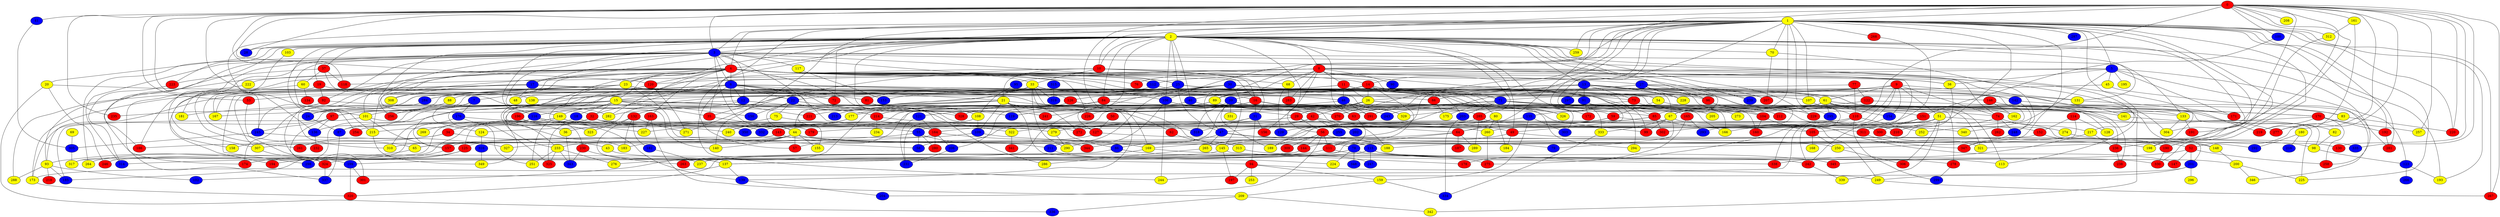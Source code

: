 graph {
0 [style = filled fillcolor = red];
1 [style = filled fillcolor = yellow];
2 [style = filled fillcolor = yellow];
3 [style = filled fillcolor = blue];
4 [style = filled fillcolor = red];
5 [style = filled fillcolor = blue];
6 [style = filled fillcolor = blue];
7 [style = filled fillcolor = blue];
8 [style = filled fillcolor = red];
9 [style = filled fillcolor = red];
10 [style = filled fillcolor = red];
11 [style = filled fillcolor = red];
12 [style = filled fillcolor = blue];
13 [style = filled fillcolor = blue];
14 [style = filled fillcolor = red];
15 [style = filled fillcolor = yellow];
16 [style = filled fillcolor = red];
17 [style = filled fillcolor = blue];
18 [style = filled fillcolor = blue];
19 [style = filled fillcolor = red];
20 [style = filled fillcolor = yellow];
21 [style = filled fillcolor = yellow];
22 [style = filled fillcolor = blue];
23 [style = filled fillcolor = yellow];
24 [style = filled fillcolor = blue];
25 [style = filled fillcolor = blue];
26 [style = filled fillcolor = yellow];
27 [style = filled fillcolor = blue];
28 [style = filled fillcolor = blue];
29 [style = filled fillcolor = red];
30 [style = filled fillcolor = blue];
31 [style = filled fillcolor = blue];
32 [style = filled fillcolor = red];
33 [style = filled fillcolor = yellow];
34 [style = filled fillcolor = red];
35 [style = filled fillcolor = red];
36 [style = filled fillcolor = yellow];
37 [style = filled fillcolor = red];
38 [style = filled fillcolor = yellow];
39 [style = filled fillcolor = blue];
40 [style = filled fillcolor = blue];
41 [style = filled fillcolor = blue];
42 [style = filled fillcolor = red];
43 [style = filled fillcolor = yellow];
44 [style = filled fillcolor = yellow];
45 [style = filled fillcolor = yellow];
46 [style = filled fillcolor = blue];
47 [style = filled fillcolor = blue];
48 [style = filled fillcolor = yellow];
49 [style = filled fillcolor = red];
50 [style = filled fillcolor = red];
51 [style = filled fillcolor = yellow];
52 [style = filled fillcolor = red];
53 [style = filled fillcolor = red];
54 [style = filled fillcolor = yellow];
55 [style = filled fillcolor = blue];
56 [style = filled fillcolor = red];
57 [style = filled fillcolor = red];
58 [style = filled fillcolor = blue];
59 [style = filled fillcolor = red];
60 [style = filled fillcolor = yellow];
61 [style = filled fillcolor = yellow];
62 [style = filled fillcolor = red];
63 [style = filled fillcolor = red];
64 [style = filled fillcolor = red];
65 [style = filled fillcolor = yellow];
66 [style = filled fillcolor = red];
67 [style = filled fillcolor = yellow];
68 [style = filled fillcolor = yellow];
69 [style = filled fillcolor = yellow];
70 [style = filled fillcolor = yellow];
71 [style = filled fillcolor = blue];
72 [style = filled fillcolor = red];
73 [style = filled fillcolor = red];
74 [style = filled fillcolor = red];
75 [style = filled fillcolor = yellow];
76 [style = filled fillcolor = red];
77 [style = filled fillcolor = red];
78 [style = filled fillcolor = blue];
79 [style = filled fillcolor = blue];
80 [style = filled fillcolor = yellow];
81 [style = filled fillcolor = red];
82 [style = filled fillcolor = yellow];
83 [style = filled fillcolor = yellow];
84 [style = filled fillcolor = red];
85 [style = filled fillcolor = red];
86 [style = filled fillcolor = blue];
87 [style = filled fillcolor = blue];
88 [style = filled fillcolor = yellow];
89 [style = filled fillcolor = yellow];
90 [style = filled fillcolor = blue];
91 [style = filled fillcolor = blue];
92 [style = filled fillcolor = red];
93 [style = filled fillcolor = yellow];
94 [style = filled fillcolor = red];
95 [style = filled fillcolor = blue];
96 [style = filled fillcolor = red];
97 [style = filled fillcolor = red];
98 [style = filled fillcolor = yellow];
99 [style = filled fillcolor = red];
100 [style = filled fillcolor = blue];
101 [style = filled fillcolor = yellow];
102 [style = filled fillcolor = blue];
103 [style = filled fillcolor = yellow];
104 [style = filled fillcolor = red];
105 [style = filled fillcolor = red];
106 [style = filled fillcolor = blue];
107 [style = filled fillcolor = yellow];
108 [style = filled fillcolor = yellow];
109 [style = filled fillcolor = blue];
110 [style = filled fillcolor = red];
111 [style = filled fillcolor = red];
112 [style = filled fillcolor = blue];
113 [style = filled fillcolor = yellow];
114 [style = filled fillcolor = red];
115 [style = filled fillcolor = blue];
116 [style = filled fillcolor = blue];
117 [style = filled fillcolor = yellow];
118 [style = filled fillcolor = red];
119 [style = filled fillcolor = blue];
120 [style = filled fillcolor = red];
121 [style = filled fillcolor = blue];
122 [style = filled fillcolor = red];
123 [style = filled fillcolor = blue];
124 [style = filled fillcolor = yellow];
125 [style = filled fillcolor = red];
126 [style = filled fillcolor = red];
127 [style = filled fillcolor = red];
128 [style = filled fillcolor = yellow];
129 [style = filled fillcolor = blue];
130 [style = filled fillcolor = red];
131 [style = filled fillcolor = yellow];
132 [style = filled fillcolor = red];
133 [style = filled fillcolor = yellow];
134 [style = filled fillcolor = red];
135 [style = filled fillcolor = blue];
136 [style = filled fillcolor = blue];
137 [style = filled fillcolor = yellow];
138 [style = filled fillcolor = yellow];
139 [style = filled fillcolor = blue];
140 [style = filled fillcolor = yellow];
141 [style = filled fillcolor = yellow];
142 [style = filled fillcolor = blue];
143 [style = filled fillcolor = red];
144 [style = filled fillcolor = red];
145 [style = filled fillcolor = yellow];
146 [style = filled fillcolor = red];
147 [style = filled fillcolor = red];
148 [style = filled fillcolor = yellow];
149 [style = filled fillcolor = yellow];
150 [style = filled fillcolor = blue];
151 [style = filled fillcolor = red];
152 [style = filled fillcolor = red];
153 [style = filled fillcolor = blue];
154 [style = filled fillcolor = blue];
155 [style = filled fillcolor = yellow];
156 [style = filled fillcolor = red];
157 [style = filled fillcolor = red];
158 [style = filled fillcolor = yellow];
159 [style = filled fillcolor = yellow];
160 [style = filled fillcolor = red];
161 [style = filled fillcolor = yellow];
162 [style = filled fillcolor = yellow];
163 [style = filled fillcolor = red];
164 [style = filled fillcolor = red];
165 [style = filled fillcolor = red];
166 [style = filled fillcolor = yellow];
167 [style = filled fillcolor = yellow];
168 [style = filled fillcolor = yellow];
169 [style = filled fillcolor = yellow];
170 [style = filled fillcolor = red];
171 [style = filled fillcolor = red];
172 [style = filled fillcolor = red];
173 [style = filled fillcolor = yellow];
174 [style = filled fillcolor = red];
175 [style = filled fillcolor = yellow];
176 [style = filled fillcolor = blue];
177 [style = filled fillcolor = yellow];
178 [style = filled fillcolor = red];
179 [style = filled fillcolor = red];
180 [style = filled fillcolor = yellow];
181 [style = filled fillcolor = yellow];
182 [style = filled fillcolor = blue];
183 [style = filled fillcolor = yellow];
184 [style = filled fillcolor = yellow];
185 [style = filled fillcolor = blue];
186 [style = filled fillcolor = red];
187 [style = filled fillcolor = red];
188 [style = filled fillcolor = yellow];
189 [style = filled fillcolor = yellow];
190 [style = filled fillcolor = red];
191 [style = filled fillcolor = red];
192 [style = filled fillcolor = red];
193 [style = filled fillcolor = yellow];
194 [style = filled fillcolor = red];
195 [style = filled fillcolor = yellow];
196 [style = filled fillcolor = red];
197 [style = filled fillcolor = red];
198 [style = filled fillcolor = yellow];
199 [style = filled fillcolor = blue];
200 [style = filled fillcolor = yellow];
201 [style = filled fillcolor = blue];
202 [style = filled fillcolor = blue];
203 [style = filled fillcolor = blue];
204 [style = filled fillcolor = blue];
205 [style = filled fillcolor = yellow];
206 [style = filled fillcolor = blue];
207 [style = filled fillcolor = red];
208 [style = filled fillcolor = yellow];
209 [style = filled fillcolor = yellow];
210 [style = filled fillcolor = red];
211 [style = filled fillcolor = blue];
212 [style = filled fillcolor = red];
213 [style = filled fillcolor = blue];
214 [style = filled fillcolor = red];
215 [style = filled fillcolor = yellow];
216 [style = filled fillcolor = blue];
217 [style = filled fillcolor = yellow];
218 [style = filled fillcolor = red];
219 [style = filled fillcolor = red];
220 [style = filled fillcolor = red];
221 [style = filled fillcolor = red];
222 [style = filled fillcolor = yellow];
223 [style = filled fillcolor = red];
224 [style = filled fillcolor = yellow];
225 [style = filled fillcolor = yellow];
226 [style = filled fillcolor = red];
227 [style = filled fillcolor = yellow];
228 [style = filled fillcolor = yellow];
229 [style = filled fillcolor = red];
230 [style = filled fillcolor = red];
231 [style = filled fillcolor = blue];
232 [style = filled fillcolor = red];
233 [style = filled fillcolor = yellow];
234 [style = filled fillcolor = yellow];
235 [style = filled fillcolor = red];
236 [style = filled fillcolor = red];
237 [style = filled fillcolor = yellow];
238 [style = filled fillcolor = red];
239 [style = filled fillcolor = blue];
240 [style = filled fillcolor = yellow];
241 [style = filled fillcolor = red];
242 [style = filled fillcolor = red];
243 [style = filled fillcolor = blue];
244 [style = filled fillcolor = yellow];
245 [style = filled fillcolor = blue];
246 [style = filled fillcolor = red];
247 [style = filled fillcolor = blue];
248 [style = filled fillcolor = blue];
249 [style = filled fillcolor = yellow];
250 [style = filled fillcolor = yellow];
251 [style = filled fillcolor = yellow];
252 [style = filled fillcolor = yellow];
253 [style = filled fillcolor = yellow];
254 [style = filled fillcolor = red];
255 [style = filled fillcolor = blue];
256 [style = filled fillcolor = red];
257 [style = filled fillcolor = yellow];
258 [style = filled fillcolor = red];
259 [style = filled fillcolor = yellow];
260 [style = filled fillcolor = yellow];
261 [style = filled fillcolor = red];
262 [style = filled fillcolor = red];
263 [style = filled fillcolor = red];
264 [style = filled fillcolor = yellow];
265 [style = filled fillcolor = yellow];
266 [style = filled fillcolor = blue];
267 [style = filled fillcolor = red];
268 [style = filled fillcolor = red];
269 [style = filled fillcolor = yellow];
270 [style = filled fillcolor = red];
271 [style = filled fillcolor = yellow];
272 [style = filled fillcolor = red];
273 [style = filled fillcolor = yellow];
274 [style = filled fillcolor = yellow];
275 [style = filled fillcolor = red];
276 [style = filled fillcolor = yellow];
277 [style = filled fillcolor = red];
278 [style = filled fillcolor = red];
279 [style = filled fillcolor = yellow];
280 [style = filled fillcolor = red];
281 [style = filled fillcolor = red];
282 [style = filled fillcolor = yellow];
283 [style = filled fillcolor = red];
284 [style = filled fillcolor = blue];
285 [style = filled fillcolor = red];
286 [style = filled fillcolor = yellow];
287 [style = filled fillcolor = blue];
288 [style = filled fillcolor = yellow];
289 [style = filled fillcolor = yellow];
290 [style = filled fillcolor = yellow];
291 [style = filled fillcolor = red];
292 [style = filled fillcolor = blue];
293 [style = filled fillcolor = blue];
294 [style = filled fillcolor = yellow];
295 [style = filled fillcolor = blue];
296 [style = filled fillcolor = yellow];
297 [style = filled fillcolor = blue];
298 [style = filled fillcolor = blue];
299 [style = filled fillcolor = blue];
300 [style = filled fillcolor = red];
301 [style = filled fillcolor = red];
302 [style = filled fillcolor = red];
303 [style = filled fillcolor = blue];
304 [style = filled fillcolor = yellow];
305 [style = filled fillcolor = blue];
306 [style = filled fillcolor = red];
307 [style = filled fillcolor = yellow];
308 [style = filled fillcolor = yellow];
309 [style = filled fillcolor = red];
310 [style = filled fillcolor = yellow];
311 [style = filled fillcolor = red];
312 [style = filled fillcolor = yellow];
313 [style = filled fillcolor = yellow];
314 [style = filled fillcolor = blue];
315 [style = filled fillcolor = blue];
316 [style = filled fillcolor = blue];
317 [style = filled fillcolor = yellow];
318 [style = filled fillcolor = blue];
319 [style = filled fillcolor = blue];
320 [style = filled fillcolor = red];
321 [style = filled fillcolor = yellow];
322 [style = filled fillcolor = yellow];
323 [style = filled fillcolor = yellow];
324 [style = filled fillcolor = red];
325 [style = filled fillcolor = red];
326 [style = filled fillcolor = yellow];
327 [style = filled fillcolor = yellow];
328 [style = filled fillcolor = red];
329 [style = filled fillcolor = yellow];
330 [style = filled fillcolor = red];
331 [style = filled fillcolor = yellow];
332 [style = filled fillcolor = blue];
333 [style = filled fillcolor = yellow];
334 [style = filled fillcolor = blue];
335 [style = filled fillcolor = blue];
336 [style = filled fillcolor = blue];
337 [style = filled fillcolor = blue];
338 [style = filled fillcolor = red];
339 [style = filled fillcolor = yellow];
340 [style = filled fillcolor = yellow];
341 [style = filled fillcolor = red];
342 [style = filled fillcolor = yellow];
343 [style = filled fillcolor = blue];
344 [style = filled fillcolor = red];
345 [style = filled fillcolor = red];
346 [style = filled fillcolor = yellow];
347 [style = filled fillcolor = red];
348 [style = filled fillcolor = blue];
349 [style = filled fillcolor = yellow];
350 [style = filled fillcolor = blue];
0 -- 41;
0 -- 52;
0 -- 53;
0 -- 64;
0 -- 100;
0 -- 101;
0 -- 110;
0 -- 118;
0 -- 120;
0 -- 130;
0 -- 161;
0 -- 169;
0 -- 191;
0 -- 208;
0 -- 220;
0 -- 28;
0 -- 3;
0 -- 2;
0 -- 1;
0 -- 235;
0 -- 245;
0 -- 257;
0 -- 267;
0 -- 277;
0 -- 304;
0 -- 312;
0 -- 321;
0 -- 335;
1 -- 2;
1 -- 3;
1 -- 4;
1 -- 5;
1 -- 8;
1 -- 10;
1 -- 14;
1 -- 35;
1 -- 47;
1 -- 49;
1 -- 59;
1 -- 70;
1 -- 72;
1 -- 78;
1 -- 85;
1 -- 105;
1 -- 106;
1 -- 107;
1 -- 113;
1 -- 136;
1 -- 140;
1 -- 190;
1 -- 192;
1 -- 193;
1 -- 198;
1 -- 220;
1 -- 225;
1 -- 259;
1 -- 267;
1 -- 268;
1 -- 270;
1 -- 281;
1 -- 287;
1 -- 291;
1 -- 330;
1 -- 338;
2 -- 3;
2 -- 4;
2 -- 8;
2 -- 10;
2 -- 13;
2 -- 17;
2 -- 19;
2 -- 20;
2 -- 23;
2 -- 25;
2 -- 28;
2 -- 32;
2 -- 37;
2 -- 40;
2 -- 49;
2 -- 56;
2 -- 57;
2 -- 63;
2 -- 70;
2 -- 74;
2 -- 84;
2 -- 96;
2 -- 103;
2 -- 106;
2 -- 116;
2 -- 127;
2 -- 131;
2 -- 186;
2 -- 193;
2 -- 223;
2 -- 229;
2 -- 236;
2 -- 239;
2 -- 254;
2 -- 256;
2 -- 258;
2 -- 259;
2 -- 285;
2 -- 328;
2 -- 333;
3 -- 4;
3 -- 6;
3 -- 12;
3 -- 17;
3 -- 25;
3 -- 38;
3 -- 55;
3 -- 92;
3 -- 117;
3 -- 133;
3 -- 149;
3 -- 158;
3 -- 174;
3 -- 179;
3 -- 215;
3 -- 217;
3 -- 226;
3 -- 245;
3 -- 264;
3 -- 307;
3 -- 314;
4 -- 6;
4 -- 7;
4 -- 14;
4 -- 15;
4 -- 16;
4 -- 23;
4 -- 25;
4 -- 33;
4 -- 38;
4 -- 39;
4 -- 65;
4 -- 68;
4 -- 71;
4 -- 76;
4 -- 93;
4 -- 101;
4 -- 106;
4 -- 112;
4 -- 120;
4 -- 163;
4 -- 186;
4 -- 215;
4 -- 222;
4 -- 233;
4 -- 242;
4 -- 282;
4 -- 286;
4 -- 301;
4 -- 308;
5 -- 38;
5 -- 45;
5 -- 112;
5 -- 123;
5 -- 171;
5 -- 195;
5 -- 327;
5 -- 340;
5 -- 346;
6 -- 12;
6 -- 15;
6 -- 16;
6 -- 21;
6 -- 22;
6 -- 54;
6 -- 72;
6 -- 81;
6 -- 93;
6 -- 126;
6 -- 173;
6 -- 221;
6 -- 241;
6 -- 244;
6 -- 284;
6 -- 298;
7 -- 124;
7 -- 176;
7 -- 256;
8 -- 11;
8 -- 32;
8 -- 67;
8 -- 68;
8 -- 76;
8 -- 85;
8 -- 89;
8 -- 90;
8 -- 95;
8 -- 118;
8 -- 120;
8 -- 141;
8 -- 156;
8 -- 198;
8 -- 283;
8 -- 304;
9 -- 51;
9 -- 53;
9 -- 61;
9 -- 71;
9 -- 74;
9 -- 102;
9 -- 131;
9 -- 154;
9 -- 260;
10 -- 16;
10 -- 21;
10 -- 27;
10 -- 31;
10 -- 33;
10 -- 227;
10 -- 271;
11 -- 22;
11 -- 26;
11 -- 46;
11 -- 131;
11 -- 138;
11 -- 160;
12 -- 132;
12 -- 173;
12 -- 322;
12 -- 328;
13 -- 15;
13 -- 26;
13 -- 61;
13 -- 67;
13 -- 73;
13 -- 91;
13 -- 132;
13 -- 162;
13 -- 174;
13 -- 228;
13 -- 252;
13 -- 297;
13 -- 307;
13 -- 342;
14 -- 24;
14 -- 26;
14 -- 39;
14 -- 40;
14 -- 44;
14 -- 71;
14 -- 89;
14 -- 96;
14 -- 111;
14 -- 142;
14 -- 146;
14 -- 212;
15 -- 18;
15 -- 24;
15 -- 32;
15 -- 35;
15 -- 62;
15 -- 116;
15 -- 149;
15 -- 150;
15 -- 157;
15 -- 181;
15 -- 185;
15 -- 214;
16 -- 31;
16 -- 98;
16 -- 121;
16 -- 177;
16 -- 214;
16 -- 243;
16 -- 294;
17 -- 48;
17 -- 63;
17 -- 66;
17 -- 119;
17 -- 167;
17 -- 288;
17 -- 308;
18 -- 34;
18 -- 272;
19 -- 73;
19 -- 92;
19 -- 261;
20 -- 138;
20 -- 246;
20 -- 336;
21 -- 29;
21 -- 42;
21 -- 87;
21 -- 109;
21 -- 213;
21 -- 221;
21 -- 224;
21 -- 270;
21 -- 277;
21 -- 282;
21 -- 313;
22 -- 44;
22 -- 75;
22 -- 86;
22 -- 99;
22 -- 150;
23 -- 24;
23 -- 54;
23 -- 58;
23 -- 97;
23 -- 113;
23 -- 167;
23 -- 183;
23 -- 219;
24 -- 87;
25 -- 35;
25 -- 47;
25 -- 88;
25 -- 104;
25 -- 136;
25 -- 142;
25 -- 203;
25 -- 303;
26 -- 29;
26 -- 42;
26 -- 57;
26 -- 74;
26 -- 119;
26 -- 151;
26 -- 166;
26 -- 205;
26 -- 226;
27 -- 66;
27 -- 96;
27 -- 104;
27 -- 189;
27 -- 207;
27 -- 228;
27 -- 239;
27 -- 295;
29 -- 56;
29 -- 124;
29 -- 249;
30 -- 36;
30 -- 54;
30 -- 80;
30 -- 126;
30 -- 133;
30 -- 145;
30 -- 153;
30 -- 172;
30 -- 211;
30 -- 276;
31 -- 36;
31 -- 94;
31 -- 156;
31 -- 318;
32 -- 34;
32 -- 105;
32 -- 125;
32 -- 127;
32 -- 143;
32 -- 152;
32 -- 317;
33 -- 46;
33 -- 48;
33 -- 81;
33 -- 107;
33 -- 139;
33 -- 155;
33 -- 233;
33 -- 251;
33 -- 272;
33 -- 290;
33 -- 319;
33 -- 326;
34 -- 43;
34 -- 158;
34 -- 261;
35 -- 44;
36 -- 343;
37 -- 60;
37 -- 118;
37 -- 223;
37 -- 282;
38 -- 311;
39 -- 133;
39 -- 165;
39 -- 189;
39 -- 318;
39 -- 331;
39 -- 344;
40 -- 104;
40 -- 301;
41 -- 305;
42 -- 47;
42 -- 49;
42 -- 58;
42 -- 64;
42 -- 202;
42 -- 255;
43 -- 94;
44 -- 52;
44 -- 57;
44 -- 65;
44 -- 78;
44 -- 115;
44 -- 140;
44 -- 148;
44 -- 155;
44 -- 183;
44 -- 233;
44 -- 310;
45 -- 83;
45 -- 89;
46 -- 291;
46 -- 329;
46 -- 349;
47 -- 86;
47 -- 98;
47 -- 188;
47 -- 265;
49 -- 144;
49 -- 184;
49 -- 335;
50 -- 127;
51 -- 55;
51 -- 87;
51 -- 201;
51 -- 210;
51 -- 265;
51 -- 306;
51 -- 339;
52 -- 147;
52 -- 201;
52 -- 258;
52 -- 345;
53 -- 199;
54 -- 59;
54 -- 82;
55 -- 58;
55 -- 65;
55 -- 211;
55 -- 280;
56 -- 79;
56 -- 111;
56 -- 130;
56 -- 144;
56 -- 189;
56 -- 204;
56 -- 309;
59 -- 64;
59 -- 129;
59 -- 300;
60 -- 134;
60 -- 194;
61 -- 63;
61 -- 67;
61 -- 83;
61 -- 128;
61 -- 148;
61 -- 154;
61 -- 238;
61 -- 240;
61 -- 295;
61 -- 350;
62 -- 145;
63 -- 111;
64 -- 137;
64 -- 145;
64 -- 187;
64 -- 289;
65 -- 93;
66 -- 175;
67 -- 79;
67 -- 99;
67 -- 274;
67 -- 333;
68 -- 129;
68 -- 283;
69 -- 305;
70 -- 207;
70 -- 248;
71 -- 85;
71 -- 141;
71 -- 164;
71 -- 167;
71 -- 175;
71 -- 203;
71 -- 212;
71 -- 236;
71 -- 241;
71 -- 243;
71 -- 273;
71 -- 278;
73 -- 210;
73 -- 321;
73 -- 329;
74 -- 188;
74 -- 217;
74 -- 248;
74 -- 262;
75 -- 164;
75 -- 254;
77 -- 84;
77 -- 110;
77 -- 122;
78 -- 113;
78 -- 224;
78 -- 314;
78 -- 348;
80 -- 184;
80 -- 260;
80 -- 272;
81 -- 108;
82 -- 98;
83 -- 220;
83 -- 277;
84 -- 101;
84 -- 141;
84 -- 328;
85 -- 147;
85 -- 169;
85 -- 215;
85 -- 302;
86 -- 263;
86 -- 275;
87 -- 337;
88 -- 97;
89 -- 206;
89 -- 214;
89 -- 285;
89 -- 326;
91 -- 99;
91 -- 172;
91 -- 294;
92 -- 140;
92 -- 235;
93 -- 102;
93 -- 185;
93 -- 218;
93 -- 288;
94 -- 159;
94 -- 197;
94 -- 249;
94 -- 253;
95 -- 108;
96 -- 229;
96 -- 302;
97 -- 136;
97 -- 245;
97 -- 324;
98 -- 123;
100 -- 151;
101 -- 157;
101 -- 185;
101 -- 311;
103 -- 181;
104 -- 105;
104 -- 160;
105 -- 168;
105 -- 250;
106 -- 188;
106 -- 244;
106 -- 290;
106 -- 291;
107 -- 110;
108 -- 109;
108 -- 231;
109 -- 125;
109 -- 198;
110 -- 143;
110 -- 252;
110 -- 275;
110 -- 279;
110 -- 299;
111 -- 137;
111 -- 330;
112 -- 325;
112 -- 329;
114 -- 128;
114 -- 152;
114 -- 250;
115 -- 194;
115 -- 200;
115 -- 242;
115 -- 247;
115 -- 278;
115 -- 324;
116 -- 139;
116 -- 240;
116 -- 246;
116 -- 269;
116 -- 350;
117 -- 153;
120 -- 196;
120 -- 271;
121 -- 164;
121 -- 231;
122 -- 135;
122 -- 170;
123 -- 193;
123 -- 266;
124 -- 316;
125 -- 264;
125 -- 298;
126 -- 166;
126 -- 177;
127 -- 157;
127 -- 250;
131 -- 171;
132 -- 137;
132 -- 182;
132 -- 183;
132 -- 271;
132 -- 323;
133 -- 191;
133 -- 304;
135 -- 159;
135 -- 179;
135 -- 303;
136 -- 232;
137 -- 139;
137 -- 173;
139 -- 204;
141 -- 225;
142 -- 248;
142 -- 281;
143 -- 186;
143 -- 344;
144 -- 246;
144 -- 320;
145 -- 178;
145 -- 197;
145 -- 199;
146 -- 162;
146 -- 170;
148 -- 200;
149 -- 251;
149 -- 260;
149 -- 317;
149 -- 332;
151 -- 166;
151 -- 300;
152 -- 190;
152 -- 294;
154 -- 242;
157 -- 174;
159 -- 209;
159 -- 334;
161 -- 219;
161 -- 312;
163 -- 209;
163 -- 227;
164 -- 169;
164 -- 206;
164 -- 280;
164 -- 307;
165 -- 178;
165 -- 293;
169 -- 237;
169 -- 338;
170 -- 192;
170 -- 219;
170 -- 257;
170 -- 258;
170 -- 322;
173 -- 320;
176 -- 279;
176 -- 310;
176 -- 325;
177 -- 227;
177 -- 240;
180 -- 216;
180 -- 292;
182 -- 237;
190 -- 330;
192 -- 281;
196 -- 230;
196 -- 323;
199 -- 301;
199 -- 320;
200 -- 225;
200 -- 346;
201 -- 244;
201 -- 249;
201 -- 296;
203 -- 334;
206 -- 231;
209 -- 336;
209 -- 342;
211 -- 247;
214 -- 234;
214 -- 318;
215 -- 349;
217 -- 236;
217 -- 338;
222 -- 337;
223 -- 314;
230 -- 263;
230 -- 343;
233 -- 251;
233 -- 276;
233 -- 325;
233 -- 343;
236 -- 238;
242 -- 339;
245 -- 305;
245 -- 327;
248 -- 347;
249 -- 267;
250 -- 306;
260 -- 275;
265 -- 286;
268 -- 293;
274 -- 292;
278 -- 299;
279 -- 290;
284 -- 310;
285 -- 289;
285 -- 332;
285 -- 340;
300 -- 321;
305 -- 317;
307 -- 324;
311 -- 347;
312 -- 347;
313 -- 345;
315 -- 319;
316 -- 349;
322 -- 341;
324 -- 337;
333 -- 334;
}
